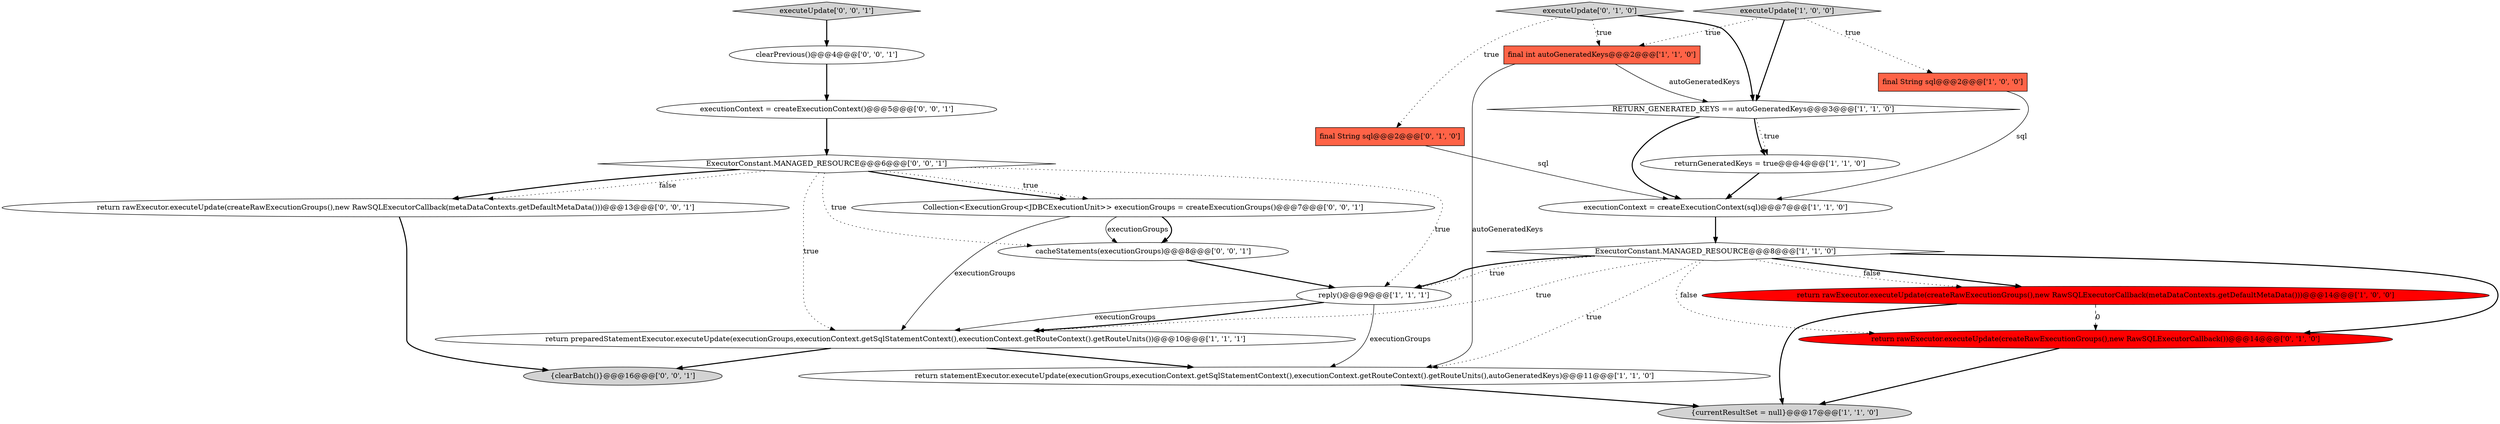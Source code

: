 digraph {
15 [style = filled, label = "{clearBatch()}@@@16@@@['0', '0', '1']", fillcolor = lightgray, shape = ellipse image = "AAA0AAABBB3BBB"];
14 [style = filled, label = "executeUpdate['0', '1', '0']", fillcolor = lightgray, shape = diamond image = "AAA0AAABBB2BBB"];
18 [style = filled, label = "cacheStatements(executionGroups)@@@8@@@['0', '0', '1']", fillcolor = white, shape = ellipse image = "AAA0AAABBB3BBB"];
3 [style = filled, label = "final String sql@@@2@@@['1', '0', '0']", fillcolor = tomato, shape = box image = "AAA0AAABBB1BBB"];
16 [style = filled, label = "Collection<ExecutionGroup<JDBCExecutionUnit>> executionGroups = createExecutionGroups()@@@7@@@['0', '0', '1']", fillcolor = white, shape = ellipse image = "AAA0AAABBB3BBB"];
12 [style = filled, label = "final String sql@@@2@@@['0', '1', '0']", fillcolor = tomato, shape = box image = "AAA0AAABBB2BBB"];
9 [style = filled, label = "ExecutorConstant.MANAGED_RESOURCE@@@8@@@['1', '1', '0']", fillcolor = white, shape = diamond image = "AAA0AAABBB1BBB"];
1 [style = filled, label = "{currentResultSet = null}@@@17@@@['1', '1', '0']", fillcolor = lightgray, shape = ellipse image = "AAA0AAABBB1BBB"];
0 [style = filled, label = "reply()@@@9@@@['1', '1', '1']", fillcolor = white, shape = ellipse image = "AAA0AAABBB1BBB"];
13 [style = filled, label = "return rawExecutor.executeUpdate(createRawExecutionGroups(),new RawSQLExecutorCallback())@@@14@@@['0', '1', '0']", fillcolor = red, shape = ellipse image = "AAA1AAABBB2BBB"];
17 [style = filled, label = "clearPrevious()@@@4@@@['0', '0', '1']", fillcolor = white, shape = ellipse image = "AAA0AAABBB3BBB"];
20 [style = filled, label = "return rawExecutor.executeUpdate(createRawExecutionGroups(),new RawSQLExecutorCallback(metaDataContexts.getDefaultMetaData()))@@@13@@@['0', '0', '1']", fillcolor = white, shape = ellipse image = "AAA0AAABBB3BBB"];
5 [style = filled, label = "return preparedStatementExecutor.executeUpdate(executionGroups,executionContext.getSqlStatementContext(),executionContext.getRouteContext().getRouteUnits())@@@10@@@['1', '1', '1']", fillcolor = white, shape = ellipse image = "AAA0AAABBB1BBB"];
7 [style = filled, label = "return rawExecutor.executeUpdate(createRawExecutionGroups(),new RawSQLExecutorCallback(metaDataContexts.getDefaultMetaData()))@@@14@@@['1', '0', '0']", fillcolor = red, shape = ellipse image = "AAA1AAABBB1BBB"];
21 [style = filled, label = "executeUpdate['0', '0', '1']", fillcolor = lightgray, shape = diamond image = "AAA0AAABBB3BBB"];
19 [style = filled, label = "ExecutorConstant.MANAGED_RESOURCE@@@6@@@['0', '0', '1']", fillcolor = white, shape = diamond image = "AAA0AAABBB3BBB"];
11 [style = filled, label = "return statementExecutor.executeUpdate(executionGroups,executionContext.getSqlStatementContext(),executionContext.getRouteContext().getRouteUnits(),autoGeneratedKeys)@@@11@@@['1', '1', '0']", fillcolor = white, shape = ellipse image = "AAA0AAABBB1BBB"];
8 [style = filled, label = "executionContext = createExecutionContext(sql)@@@7@@@['1', '1', '0']", fillcolor = white, shape = ellipse image = "AAA0AAABBB1BBB"];
10 [style = filled, label = "RETURN_GENERATED_KEYS == autoGeneratedKeys@@@3@@@['1', '1', '0']", fillcolor = white, shape = diamond image = "AAA0AAABBB1BBB"];
2 [style = filled, label = "executeUpdate['1', '0', '0']", fillcolor = lightgray, shape = diamond image = "AAA0AAABBB1BBB"];
6 [style = filled, label = "returnGeneratedKeys = true@@@4@@@['1', '1', '0']", fillcolor = white, shape = ellipse image = "AAA0AAABBB1BBB"];
4 [style = filled, label = "final int autoGeneratedKeys@@@2@@@['1', '1', '0']", fillcolor = tomato, shape = box image = "AAA0AAABBB1BBB"];
22 [style = filled, label = "executionContext = createExecutionContext()@@@5@@@['0', '0', '1']", fillcolor = white, shape = ellipse image = "AAA0AAABBB3BBB"];
2->3 [style = dotted, label="true"];
3->8 [style = solid, label="sql"];
10->6 [style = dotted, label="true"];
9->0 [style = dotted, label="true"];
19->20 [style = dotted, label="false"];
7->1 [style = bold, label=""];
16->18 [style = bold, label=""];
9->0 [style = bold, label=""];
14->12 [style = dotted, label="true"];
22->19 [style = bold, label=""];
11->1 [style = bold, label=""];
19->20 [style = bold, label=""];
9->11 [style = dotted, label="true"];
19->18 [style = dotted, label="true"];
4->11 [style = solid, label="autoGeneratedKeys"];
0->11 [style = solid, label="executionGroups"];
4->10 [style = solid, label="autoGeneratedKeys"];
14->10 [style = bold, label=""];
5->15 [style = bold, label=""];
9->13 [style = dotted, label="false"];
9->7 [style = bold, label=""];
2->10 [style = bold, label=""];
17->22 [style = bold, label=""];
0->5 [style = solid, label="executionGroups"];
10->6 [style = bold, label=""];
13->1 [style = bold, label=""];
19->16 [style = bold, label=""];
9->7 [style = dotted, label="false"];
16->18 [style = solid, label="executionGroups"];
10->8 [style = bold, label=""];
19->0 [style = dotted, label="true"];
16->5 [style = solid, label="executionGroups"];
2->4 [style = dotted, label="true"];
6->8 [style = bold, label=""];
19->16 [style = dotted, label="true"];
8->9 [style = bold, label=""];
19->5 [style = dotted, label="true"];
7->13 [style = dashed, label="0"];
5->11 [style = bold, label=""];
14->4 [style = dotted, label="true"];
20->15 [style = bold, label=""];
12->8 [style = solid, label="sql"];
21->17 [style = bold, label=""];
18->0 [style = bold, label=""];
0->5 [style = bold, label=""];
9->13 [style = bold, label=""];
9->5 [style = dotted, label="true"];
}
